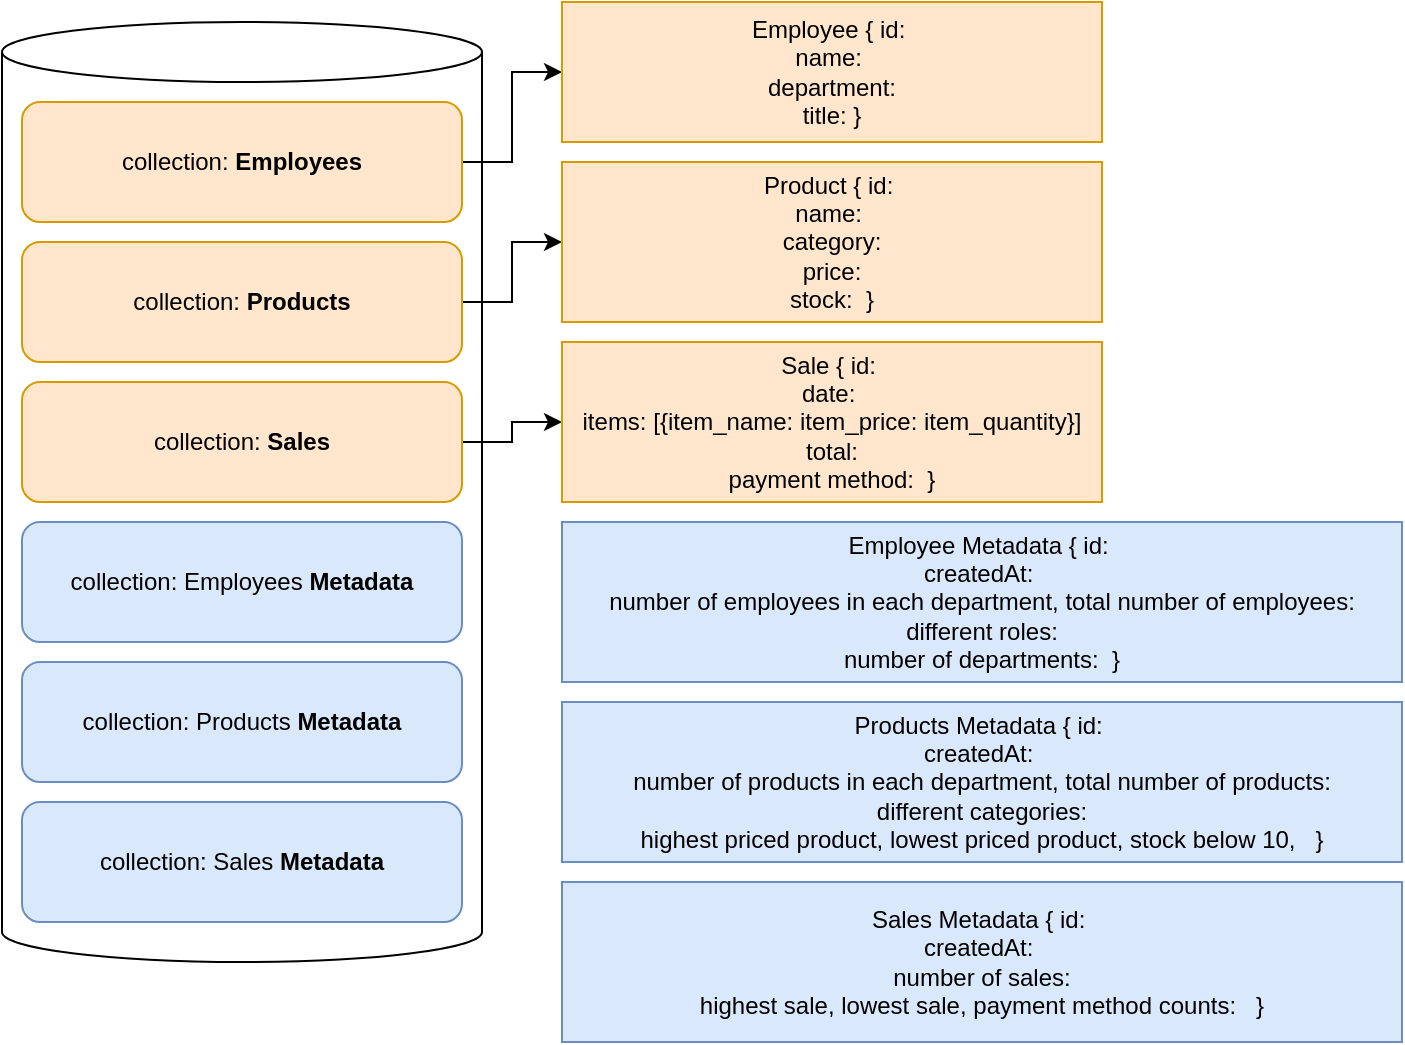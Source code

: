 <mxfile version="20.0.4" type="github">
  <diagram id="ex8GoTdpVqOecJ1n9Sfv" name="Page-1">
    <mxGraphModel dx="868" dy="450" grid="1" gridSize="10" guides="1" tooltips="1" connect="1" arrows="1" fold="1" page="1" pageScale="1" pageWidth="850" pageHeight="1100" math="0" shadow="0">
      <root>
        <mxCell id="0" />
        <mxCell id="1" parent="0" />
        <mxCell id="1iQS_7LXY5DfjF9ILKeW-1" value="" style="shape=cylinder3;whiteSpace=wrap;html=1;boundedLbl=1;backgroundOutline=1;size=15;" vertex="1" parent="1">
          <mxGeometry x="50" y="50" width="240" height="470" as="geometry" />
        </mxCell>
        <mxCell id="1iQS_7LXY5DfjF9ILKeW-8" style="edgeStyle=orthogonalEdgeStyle;rounded=0;orthogonalLoop=1;jettySize=auto;html=1;exitX=1;exitY=0.5;exitDx=0;exitDy=0;entryX=0;entryY=0.5;entryDx=0;entryDy=0;" edge="1" parent="1" source="1iQS_7LXY5DfjF9ILKeW-3" target="1iQS_7LXY5DfjF9ILKeW-7">
          <mxGeometry relative="1" as="geometry" />
        </mxCell>
        <mxCell id="1iQS_7LXY5DfjF9ILKeW-3" value="collection: &lt;b&gt;Employees&lt;/b&gt;" style="rounded=1;whiteSpace=wrap;html=1;fillColor=#ffe6cc;strokeColor=#d79b00;" vertex="1" parent="1">
          <mxGeometry x="60" y="90" width="220" height="60" as="geometry" />
        </mxCell>
        <mxCell id="1iQS_7LXY5DfjF9ILKeW-13" style="edgeStyle=orthogonalEdgeStyle;rounded=0;orthogonalLoop=1;jettySize=auto;html=1;exitX=1;exitY=0.5;exitDx=0;exitDy=0;entryX=0;entryY=0.5;entryDx=0;entryDy=0;" edge="1" parent="1" source="1iQS_7LXY5DfjF9ILKeW-4" target="1iQS_7LXY5DfjF9ILKeW-11">
          <mxGeometry relative="1" as="geometry" />
        </mxCell>
        <mxCell id="1iQS_7LXY5DfjF9ILKeW-4" value="collection: &lt;b&gt;Products&lt;/b&gt;" style="rounded=1;whiteSpace=wrap;html=1;fillColor=#ffe6cc;strokeColor=#d79b00;" vertex="1" parent="1">
          <mxGeometry x="60" y="160" width="220" height="60" as="geometry" />
        </mxCell>
        <mxCell id="1iQS_7LXY5DfjF9ILKeW-14" style="edgeStyle=orthogonalEdgeStyle;rounded=0;orthogonalLoop=1;jettySize=auto;html=1;exitX=1;exitY=0.5;exitDx=0;exitDy=0;entryX=0;entryY=0.5;entryDx=0;entryDy=0;" edge="1" parent="1" source="1iQS_7LXY5DfjF9ILKeW-5" target="1iQS_7LXY5DfjF9ILKeW-12">
          <mxGeometry relative="1" as="geometry" />
        </mxCell>
        <mxCell id="1iQS_7LXY5DfjF9ILKeW-5" value="collection: &lt;b&gt;Sales&lt;/b&gt;" style="rounded=1;whiteSpace=wrap;html=1;fillColor=#ffe6cc;strokeColor=#d79b00;" vertex="1" parent="1">
          <mxGeometry x="60" y="230" width="220" height="60" as="geometry" />
        </mxCell>
        <mxCell id="1iQS_7LXY5DfjF9ILKeW-6" value="collection: Sales&amp;nbsp;&lt;b&gt;Metadata&lt;/b&gt;" style="rounded=1;whiteSpace=wrap;html=1;fillColor=#dae8fc;strokeColor=#6c8ebf;" vertex="1" parent="1">
          <mxGeometry x="60" y="440" width="220" height="60" as="geometry" />
        </mxCell>
        <mxCell id="1iQS_7LXY5DfjF9ILKeW-7" value="Employee { id:&amp;nbsp;&lt;br&gt;name:&amp;nbsp;&lt;br&gt;department:&lt;br&gt;title: }" style="rounded=0;whiteSpace=wrap;html=1;fillColor=#ffe6cc;strokeColor=#d79b00;" vertex="1" parent="1">
          <mxGeometry x="330" y="40" width="270" height="70" as="geometry" />
        </mxCell>
        <mxCell id="1iQS_7LXY5DfjF9ILKeW-11" value="Product { id:&amp;nbsp;&lt;br&gt;name:&amp;nbsp;&lt;br&gt;category:&lt;br&gt;price:&lt;br&gt;stock:&amp;nbsp; }" style="rounded=0;whiteSpace=wrap;html=1;fillColor=#ffe6cc;strokeColor=#d79b00;" vertex="1" parent="1">
          <mxGeometry x="330" y="120" width="270" height="80" as="geometry" />
        </mxCell>
        <mxCell id="1iQS_7LXY5DfjF9ILKeW-12" value="Sale { id:&amp;nbsp;&lt;br&gt;date:&amp;nbsp;&lt;br&gt;items: [{item_name: item_price: item_quantity}]&lt;br&gt;total:&lt;br&gt;payment method:&amp;nbsp; }" style="rounded=0;whiteSpace=wrap;html=1;fillColor=#ffe6cc;strokeColor=#d79b00;" vertex="1" parent="1">
          <mxGeometry x="330" y="210" width="270" height="80" as="geometry" />
        </mxCell>
        <mxCell id="1iQS_7LXY5DfjF9ILKeW-17" value="collection: Products&amp;nbsp;&lt;b&gt;Metadata&lt;/b&gt;" style="rounded=1;whiteSpace=wrap;html=1;fillColor=#dae8fc;strokeColor=#6c8ebf;" vertex="1" parent="1">
          <mxGeometry x="60" y="370" width="220" height="60" as="geometry" />
        </mxCell>
        <mxCell id="1iQS_7LXY5DfjF9ILKeW-18" value="collection: Employees&amp;nbsp;&lt;b&gt;Metadata&lt;/b&gt;" style="rounded=1;whiteSpace=wrap;html=1;fillColor=#dae8fc;strokeColor=#6c8ebf;" vertex="1" parent="1">
          <mxGeometry x="60" y="300" width="220" height="60" as="geometry" />
        </mxCell>
        <mxCell id="1iQS_7LXY5DfjF9ILKeW-19" value="Employee Metadata { id:&amp;nbsp;&lt;br&gt;createdAt:&amp;nbsp;&lt;br&gt;number of employees in each department, total number of employees:&lt;br&gt;different roles: &lt;br&gt;number of departments:&amp;nbsp; }" style="rounded=0;whiteSpace=wrap;html=1;fillColor=#dae8fc;strokeColor=#6c8ebf;" vertex="1" parent="1">
          <mxGeometry x="330" y="300" width="420" height="80" as="geometry" />
        </mxCell>
        <mxCell id="1iQS_7LXY5DfjF9ILKeW-20" value="Products Metadata { id:&amp;nbsp;&lt;br&gt;createdAt:&amp;nbsp;&lt;br&gt;number of products in each department, total number of products:&lt;br&gt;different categories: &lt;br&gt;highest priced product, lowest priced product, stock below 10,&amp;nbsp; &amp;nbsp;}" style="rounded=0;whiteSpace=wrap;html=1;fillColor=#dae8fc;strokeColor=#6c8ebf;" vertex="1" parent="1">
          <mxGeometry x="330" y="390" width="420" height="80" as="geometry" />
        </mxCell>
        <mxCell id="1iQS_7LXY5DfjF9ILKeW-21" value="Sales Metadata { id:&amp;nbsp;&lt;br&gt;createdAt:&amp;nbsp;&lt;br&gt;number of sales:&lt;br&gt;highest sale, lowest sale, payment method counts:&amp;nbsp; &amp;nbsp;}" style="rounded=0;whiteSpace=wrap;html=1;fillColor=#dae8fc;strokeColor=#6c8ebf;" vertex="1" parent="1">
          <mxGeometry x="330" y="480" width="420" height="80" as="geometry" />
        </mxCell>
      </root>
    </mxGraphModel>
  </diagram>
</mxfile>
